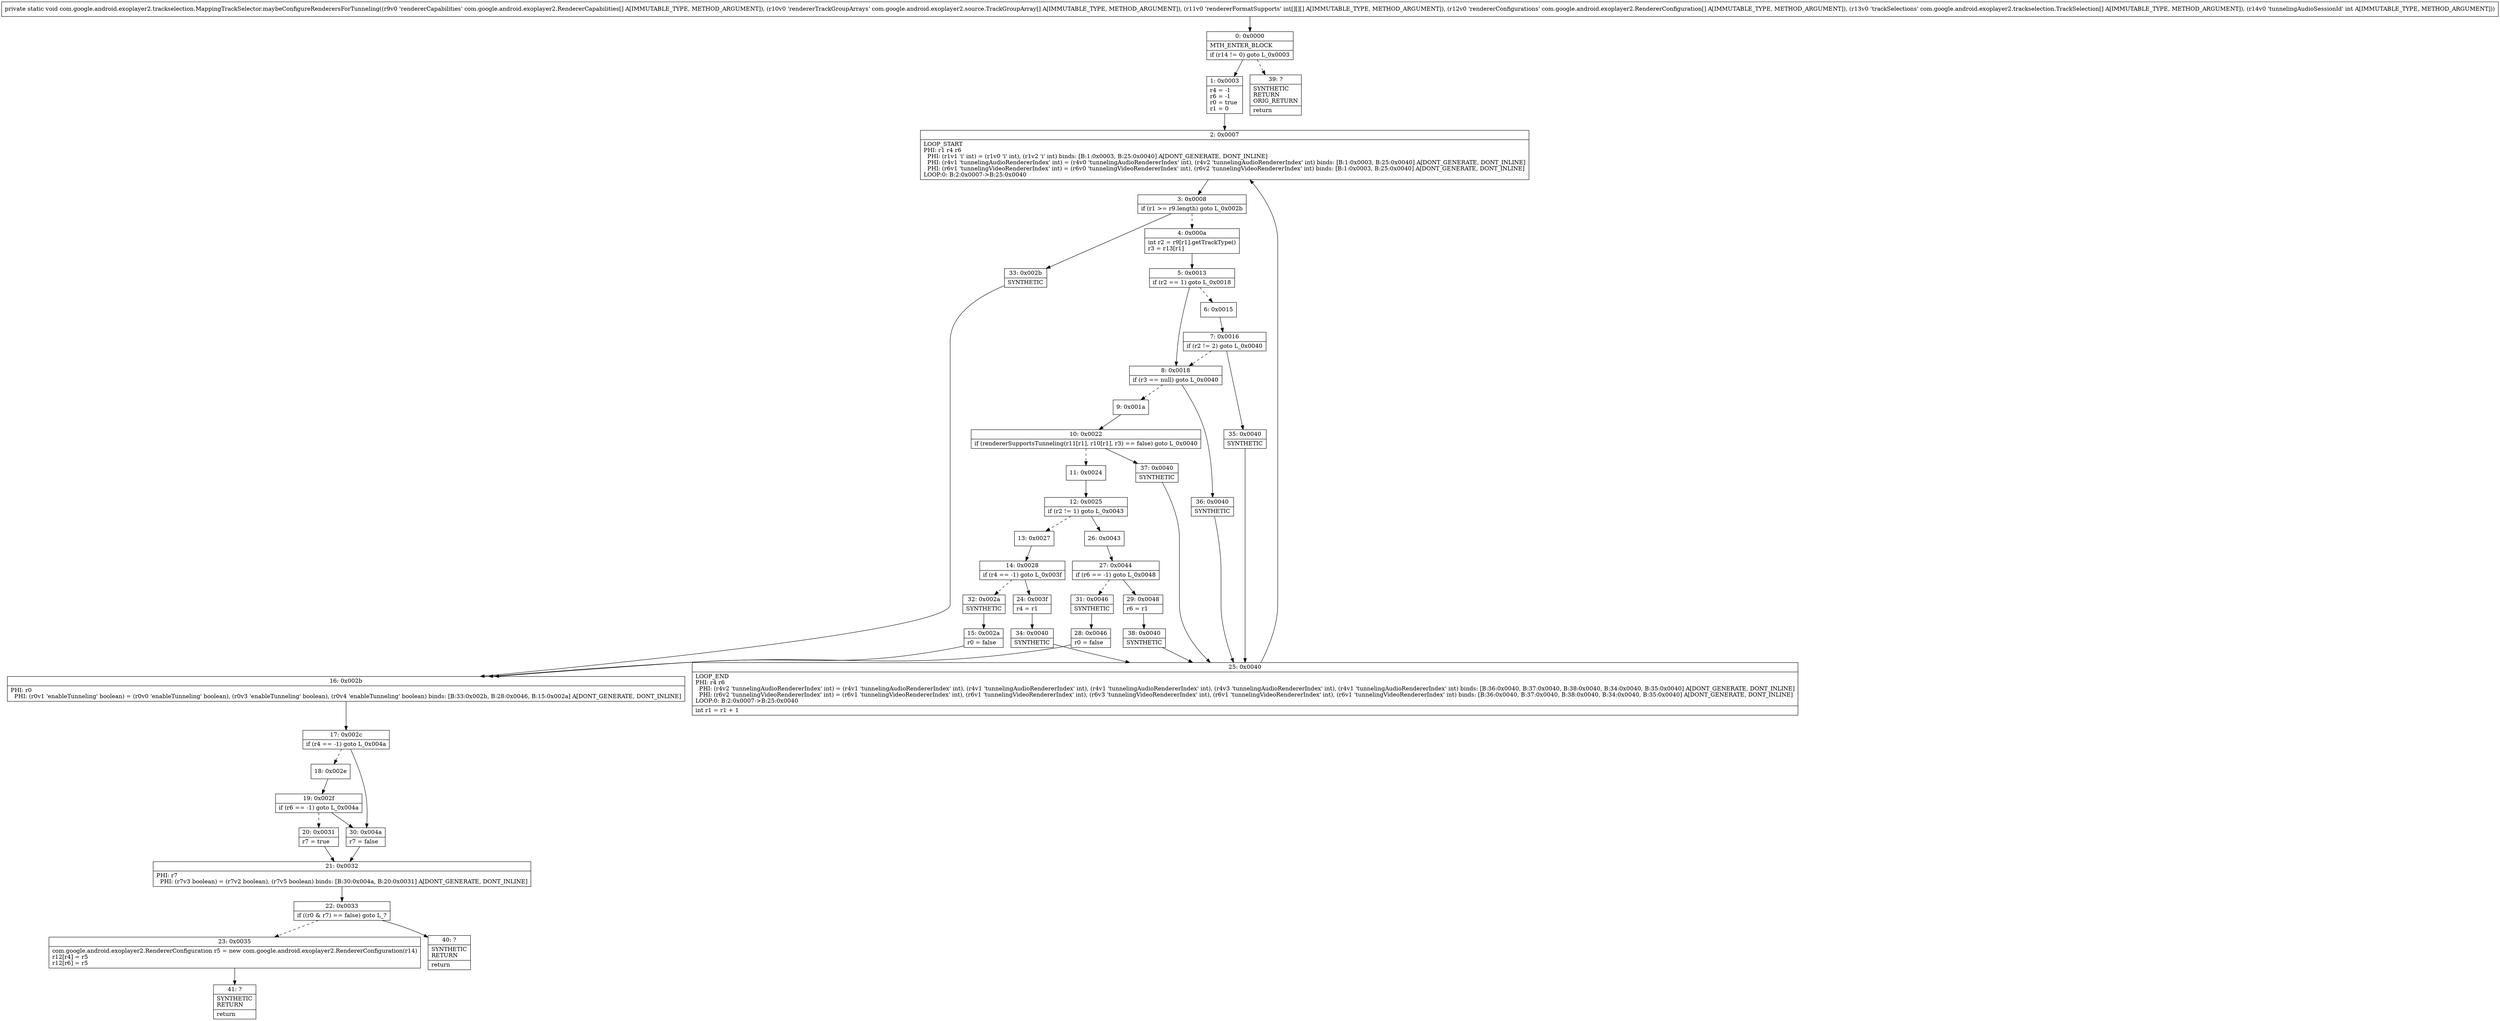 digraph "CFG forcom.google.android.exoplayer2.trackselection.MappingTrackSelector.maybeConfigureRenderersForTunneling([Lcom\/google\/android\/exoplayer2\/RendererCapabilities;[Lcom\/google\/android\/exoplayer2\/source\/TrackGroupArray;[[[I[Lcom\/google\/android\/exoplayer2\/RendererConfiguration;[Lcom\/google\/android\/exoplayer2\/trackselection\/TrackSelection;I)V" {
Node_0 [shape=record,label="{0\:\ 0x0000|MTH_ENTER_BLOCK\l|if (r14 != 0) goto L_0x0003\l}"];
Node_1 [shape=record,label="{1\:\ 0x0003|r4 = \-1\lr6 = \-1\lr0 = true\lr1 = 0\l}"];
Node_2 [shape=record,label="{2\:\ 0x0007|LOOP_START\lPHI: r1 r4 r6 \l  PHI: (r1v1 'i' int) = (r1v0 'i' int), (r1v2 'i' int) binds: [B:1:0x0003, B:25:0x0040] A[DONT_GENERATE, DONT_INLINE]\l  PHI: (r4v1 'tunnelingAudioRendererIndex' int) = (r4v0 'tunnelingAudioRendererIndex' int), (r4v2 'tunnelingAudioRendererIndex' int) binds: [B:1:0x0003, B:25:0x0040] A[DONT_GENERATE, DONT_INLINE]\l  PHI: (r6v1 'tunnelingVideoRendererIndex' int) = (r6v0 'tunnelingVideoRendererIndex' int), (r6v2 'tunnelingVideoRendererIndex' int) binds: [B:1:0x0003, B:25:0x0040] A[DONT_GENERATE, DONT_INLINE]\lLOOP:0: B:2:0x0007\-\>B:25:0x0040\l}"];
Node_3 [shape=record,label="{3\:\ 0x0008|if (r1 \>= r9.length) goto L_0x002b\l}"];
Node_4 [shape=record,label="{4\:\ 0x000a|int r2 = r9[r1].getTrackType()\lr3 = r13[r1]\l}"];
Node_5 [shape=record,label="{5\:\ 0x0013|if (r2 == 1) goto L_0x0018\l}"];
Node_6 [shape=record,label="{6\:\ 0x0015}"];
Node_7 [shape=record,label="{7\:\ 0x0016|if (r2 != 2) goto L_0x0040\l}"];
Node_8 [shape=record,label="{8\:\ 0x0018|if (r3 == null) goto L_0x0040\l}"];
Node_9 [shape=record,label="{9\:\ 0x001a}"];
Node_10 [shape=record,label="{10\:\ 0x0022|if (rendererSupportsTunneling(r11[r1], r10[r1], r3) == false) goto L_0x0040\l}"];
Node_11 [shape=record,label="{11\:\ 0x0024}"];
Node_12 [shape=record,label="{12\:\ 0x0025|if (r2 != 1) goto L_0x0043\l}"];
Node_13 [shape=record,label="{13\:\ 0x0027}"];
Node_14 [shape=record,label="{14\:\ 0x0028|if (r4 == \-1) goto L_0x003f\l}"];
Node_15 [shape=record,label="{15\:\ 0x002a|r0 = false\l}"];
Node_16 [shape=record,label="{16\:\ 0x002b|PHI: r0 \l  PHI: (r0v1 'enableTunneling' boolean) = (r0v0 'enableTunneling' boolean), (r0v3 'enableTunneling' boolean), (r0v4 'enableTunneling' boolean) binds: [B:33:0x002b, B:28:0x0046, B:15:0x002a] A[DONT_GENERATE, DONT_INLINE]\l}"];
Node_17 [shape=record,label="{17\:\ 0x002c|if (r4 == \-1) goto L_0x004a\l}"];
Node_18 [shape=record,label="{18\:\ 0x002e}"];
Node_19 [shape=record,label="{19\:\ 0x002f|if (r6 == \-1) goto L_0x004a\l}"];
Node_20 [shape=record,label="{20\:\ 0x0031|r7 = true\l}"];
Node_21 [shape=record,label="{21\:\ 0x0032|PHI: r7 \l  PHI: (r7v3 boolean) = (r7v2 boolean), (r7v5 boolean) binds: [B:30:0x004a, B:20:0x0031] A[DONT_GENERATE, DONT_INLINE]\l}"];
Node_22 [shape=record,label="{22\:\ 0x0033|if ((r0 & r7) == false) goto L_?\l}"];
Node_23 [shape=record,label="{23\:\ 0x0035|com.google.android.exoplayer2.RendererConfiguration r5 = new com.google.android.exoplayer2.RendererConfiguration(r14)\lr12[r4] = r5\lr12[r6] = r5\l}"];
Node_24 [shape=record,label="{24\:\ 0x003f|r4 = r1\l}"];
Node_25 [shape=record,label="{25\:\ 0x0040|LOOP_END\lPHI: r4 r6 \l  PHI: (r4v2 'tunnelingAudioRendererIndex' int) = (r4v1 'tunnelingAudioRendererIndex' int), (r4v1 'tunnelingAudioRendererIndex' int), (r4v1 'tunnelingAudioRendererIndex' int), (r4v3 'tunnelingAudioRendererIndex' int), (r4v1 'tunnelingAudioRendererIndex' int) binds: [B:36:0x0040, B:37:0x0040, B:38:0x0040, B:34:0x0040, B:35:0x0040] A[DONT_GENERATE, DONT_INLINE]\l  PHI: (r6v2 'tunnelingVideoRendererIndex' int) = (r6v1 'tunnelingVideoRendererIndex' int), (r6v1 'tunnelingVideoRendererIndex' int), (r6v3 'tunnelingVideoRendererIndex' int), (r6v1 'tunnelingVideoRendererIndex' int), (r6v1 'tunnelingVideoRendererIndex' int) binds: [B:36:0x0040, B:37:0x0040, B:38:0x0040, B:34:0x0040, B:35:0x0040] A[DONT_GENERATE, DONT_INLINE]\lLOOP:0: B:2:0x0007\-\>B:25:0x0040\l|int r1 = r1 + 1\l}"];
Node_26 [shape=record,label="{26\:\ 0x0043}"];
Node_27 [shape=record,label="{27\:\ 0x0044|if (r6 == \-1) goto L_0x0048\l}"];
Node_28 [shape=record,label="{28\:\ 0x0046|r0 = false\l}"];
Node_29 [shape=record,label="{29\:\ 0x0048|r6 = r1\l}"];
Node_30 [shape=record,label="{30\:\ 0x004a|r7 = false\l}"];
Node_31 [shape=record,label="{31\:\ 0x0046|SYNTHETIC\l}"];
Node_32 [shape=record,label="{32\:\ 0x002a|SYNTHETIC\l}"];
Node_33 [shape=record,label="{33\:\ 0x002b|SYNTHETIC\l}"];
Node_34 [shape=record,label="{34\:\ 0x0040|SYNTHETIC\l}"];
Node_35 [shape=record,label="{35\:\ 0x0040|SYNTHETIC\l}"];
Node_36 [shape=record,label="{36\:\ 0x0040|SYNTHETIC\l}"];
Node_37 [shape=record,label="{37\:\ 0x0040|SYNTHETIC\l}"];
Node_38 [shape=record,label="{38\:\ 0x0040|SYNTHETIC\l}"];
Node_39 [shape=record,label="{39\:\ ?|SYNTHETIC\lRETURN\lORIG_RETURN\l|return\l}"];
Node_40 [shape=record,label="{40\:\ ?|SYNTHETIC\lRETURN\l|return\l}"];
Node_41 [shape=record,label="{41\:\ ?|SYNTHETIC\lRETURN\l|return\l}"];
MethodNode[shape=record,label="{private static void com.google.android.exoplayer2.trackselection.MappingTrackSelector.maybeConfigureRenderersForTunneling((r9v0 'rendererCapabilities' com.google.android.exoplayer2.RendererCapabilities[] A[IMMUTABLE_TYPE, METHOD_ARGUMENT]), (r10v0 'rendererTrackGroupArrays' com.google.android.exoplayer2.source.TrackGroupArray[] A[IMMUTABLE_TYPE, METHOD_ARGUMENT]), (r11v0 'rendererFormatSupports' int[][][] A[IMMUTABLE_TYPE, METHOD_ARGUMENT]), (r12v0 'rendererConfigurations' com.google.android.exoplayer2.RendererConfiguration[] A[IMMUTABLE_TYPE, METHOD_ARGUMENT]), (r13v0 'trackSelections' com.google.android.exoplayer2.trackselection.TrackSelection[] A[IMMUTABLE_TYPE, METHOD_ARGUMENT]), (r14v0 'tunnelingAudioSessionId' int A[IMMUTABLE_TYPE, METHOD_ARGUMENT])) }"];
MethodNode -> Node_0;
Node_0 -> Node_1;
Node_0 -> Node_39[style=dashed];
Node_1 -> Node_2;
Node_2 -> Node_3;
Node_3 -> Node_4[style=dashed];
Node_3 -> Node_33;
Node_4 -> Node_5;
Node_5 -> Node_6[style=dashed];
Node_5 -> Node_8;
Node_6 -> Node_7;
Node_7 -> Node_8[style=dashed];
Node_7 -> Node_35;
Node_8 -> Node_9[style=dashed];
Node_8 -> Node_36;
Node_9 -> Node_10;
Node_10 -> Node_11[style=dashed];
Node_10 -> Node_37;
Node_11 -> Node_12;
Node_12 -> Node_13[style=dashed];
Node_12 -> Node_26;
Node_13 -> Node_14;
Node_14 -> Node_24;
Node_14 -> Node_32[style=dashed];
Node_15 -> Node_16;
Node_16 -> Node_17;
Node_17 -> Node_18[style=dashed];
Node_17 -> Node_30;
Node_18 -> Node_19;
Node_19 -> Node_20[style=dashed];
Node_19 -> Node_30;
Node_20 -> Node_21;
Node_21 -> Node_22;
Node_22 -> Node_23[style=dashed];
Node_22 -> Node_40;
Node_23 -> Node_41;
Node_24 -> Node_34;
Node_25 -> Node_2;
Node_26 -> Node_27;
Node_27 -> Node_29;
Node_27 -> Node_31[style=dashed];
Node_28 -> Node_16;
Node_29 -> Node_38;
Node_30 -> Node_21;
Node_31 -> Node_28;
Node_32 -> Node_15;
Node_33 -> Node_16;
Node_34 -> Node_25;
Node_35 -> Node_25;
Node_36 -> Node_25;
Node_37 -> Node_25;
Node_38 -> Node_25;
}

